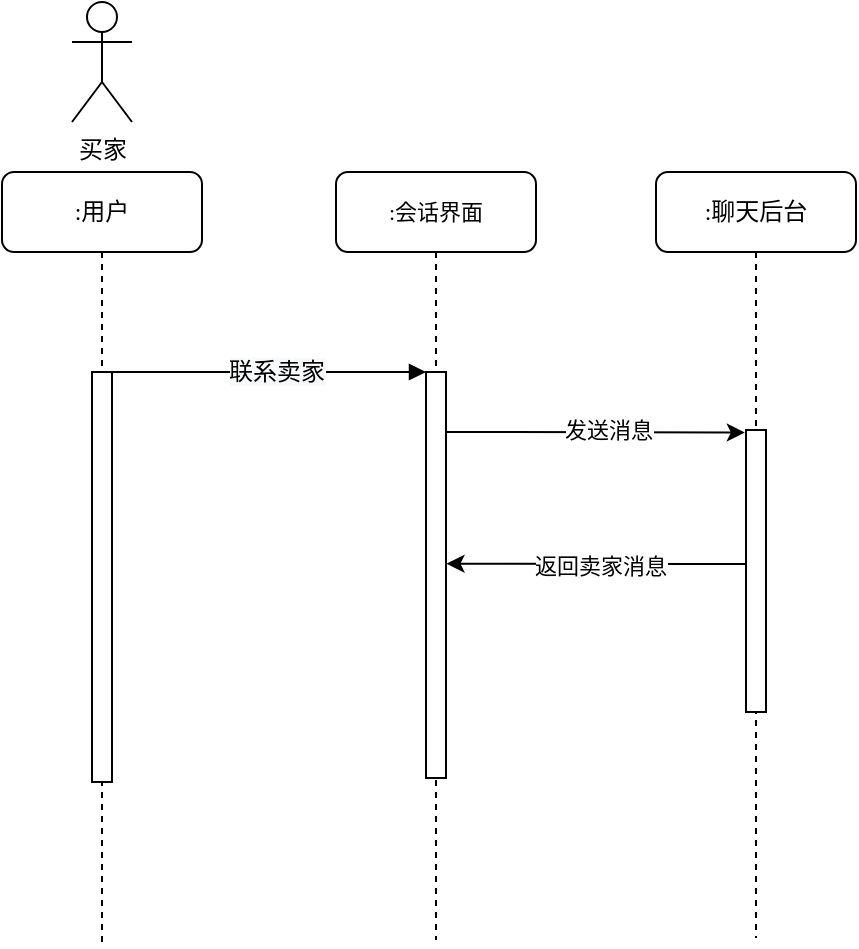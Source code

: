<mxfile version="17.4.5" type="github">
  <diagram id="tk6rihhnIVDETbvAgUTu" name="第 1 页">
    <mxGraphModel dx="863" dy="464" grid="0" gridSize="10" guides="1" tooltips="1" connect="1" arrows="1" fold="1" page="1" pageScale="1" pageWidth="1169" pageHeight="827" math="0" shadow="0">
      <root>
        <mxCell id="0" />
        <mxCell id="1" parent="0" />
        <mxCell id="GFKTN1XEtl8pyvi_96BX-1" value="&lt;font style=&quot;font-size: 11px ; line-height: 1.2&quot;&gt;:会话界面&lt;/font&gt;" style="shape=umlLifeline;perimeter=lifelinePerimeter;whiteSpace=wrap;html=1;container=1;collapsible=0;recursiveResize=0;outlineConnect=0;rounded=1;shadow=0;comic=0;labelBackgroundColor=none;strokeWidth=1;fontFamily=Verdana;fontSize=12;align=center;" vertex="1" parent="1">
          <mxGeometry x="344" y="207" width="100" height="384" as="geometry" />
        </mxCell>
        <mxCell id="GFKTN1XEtl8pyvi_96BX-2" value="" style="html=1;points=[];perimeter=orthogonalPerimeter;rounded=0;shadow=0;comic=0;labelBackgroundColor=none;strokeWidth=1;fontFamily=Verdana;fontSize=12;align=center;" vertex="1" parent="GFKTN1XEtl8pyvi_96BX-1">
          <mxGeometry x="45" y="100" width="10" height="203" as="geometry" />
        </mxCell>
        <mxCell id="GFKTN1XEtl8pyvi_96BX-3" value=":聊天后台" style="shape=umlLifeline;perimeter=lifelinePerimeter;whiteSpace=wrap;html=1;container=1;collapsible=0;recursiveResize=0;outlineConnect=0;rounded=1;shadow=0;comic=0;labelBackgroundColor=none;strokeWidth=1;fontFamily=Verdana;fontSize=12;align=center;" vertex="1" parent="1">
          <mxGeometry x="504" y="207" width="100" height="383" as="geometry" />
        </mxCell>
        <mxCell id="GFKTN1XEtl8pyvi_96BX-4" value="" style="html=1;points=[];perimeter=orthogonalPerimeter;rounded=0;shadow=0;comic=0;labelBackgroundColor=none;strokeWidth=1;fontFamily=Verdana;fontSize=12;align=center;" vertex="1" parent="GFKTN1XEtl8pyvi_96BX-3">
          <mxGeometry x="45" y="129" width="10" height="141" as="geometry" />
        </mxCell>
        <mxCell id="GFKTN1XEtl8pyvi_96BX-7" value=":用户" style="shape=umlLifeline;perimeter=lifelinePerimeter;whiteSpace=wrap;html=1;container=1;collapsible=0;recursiveResize=0;outlineConnect=0;rounded=1;shadow=0;comic=0;labelBackgroundColor=none;strokeWidth=1;fontFamily=Verdana;fontSize=12;align=center;" vertex="1" parent="1">
          <mxGeometry x="177" y="207" width="100" height="387" as="geometry" />
        </mxCell>
        <mxCell id="GFKTN1XEtl8pyvi_96BX-8" value="" style="html=1;points=[];perimeter=orthogonalPerimeter;rounded=0;shadow=0;comic=0;labelBackgroundColor=none;strokeWidth=1;fontFamily=Verdana;fontSize=12;align=center;" vertex="1" parent="GFKTN1XEtl8pyvi_96BX-7">
          <mxGeometry x="45" y="100" width="10" height="205" as="geometry" />
        </mxCell>
        <mxCell id="GFKTN1XEtl8pyvi_96BX-9" value="" style="html=1;verticalAlign=bottom;endArrow=block;entryX=0;entryY=0;labelBackgroundColor=none;fontFamily=Verdana;fontSize=12;edgeStyle=elbowEdgeStyle;elbow=vertical;" edge="1" parent="1" source="GFKTN1XEtl8pyvi_96BX-8" target="GFKTN1XEtl8pyvi_96BX-2">
          <mxGeometry x="-0.031" y="-57" relative="1" as="geometry">
            <mxPoint x="324" y="317" as="sourcePoint" />
            <mxPoint as="offset" />
          </mxGeometry>
        </mxCell>
        <mxCell id="GFKTN1XEtl8pyvi_96BX-10" value="&lt;span style=&quot;font-family: &amp;#34;verdana&amp;#34; ; font-size: 12px ; background-color: rgb(248 , 249 , 250)&quot;&gt;联系卖家&lt;/span&gt;" style="edgeLabel;html=1;align=center;verticalAlign=middle;resizable=0;points=[];" vertex="1" connectable="0" parent="GFKTN1XEtl8pyvi_96BX-9">
          <mxGeometry x="-0.185" y="-2" relative="1" as="geometry">
            <mxPoint x="18" y="-2" as="offset" />
          </mxGeometry>
        </mxCell>
        <mxCell id="GFKTN1XEtl8pyvi_96BX-12" style="edgeStyle=orthogonalEdgeStyle;rounded=0;orthogonalLoop=1;jettySize=auto;html=1;entryX=-0.059;entryY=0.009;entryDx=0;entryDy=0;entryPerimeter=0;" edge="1" parent="1" source="GFKTN1XEtl8pyvi_96BX-2" target="GFKTN1XEtl8pyvi_96BX-4">
          <mxGeometry relative="1" as="geometry">
            <Array as="points">
              <mxPoint x="432" y="337" />
              <mxPoint x="432" y="337" />
            </Array>
          </mxGeometry>
        </mxCell>
        <mxCell id="GFKTN1XEtl8pyvi_96BX-13" value="发送消息" style="edgeLabel;html=1;align=center;verticalAlign=middle;resizable=0;points=[];" vertex="1" connectable="0" parent="GFKTN1XEtl8pyvi_96BX-12">
          <mxGeometry x="0.077" y="1" relative="1" as="geometry">
            <mxPoint as="offset" />
          </mxGeometry>
        </mxCell>
        <mxCell id="GFKTN1XEtl8pyvi_96BX-16" value="买家" style="shape=umlActor;verticalLabelPosition=bottom;verticalAlign=top;html=1;outlineConnect=0;" vertex="1" parent="1">
          <mxGeometry x="212" y="122" width="30" height="60" as="geometry" />
        </mxCell>
        <mxCell id="GFKTN1XEtl8pyvi_96BX-19" style="edgeStyle=orthogonalEdgeStyle;rounded=0;orthogonalLoop=1;jettySize=auto;html=1;entryX=1.027;entryY=0.472;entryDx=0;entryDy=0;entryPerimeter=0;" edge="1" parent="1" source="GFKTN1XEtl8pyvi_96BX-4" target="GFKTN1XEtl8pyvi_96BX-2">
          <mxGeometry relative="1" as="geometry">
            <Array as="points">
              <mxPoint x="526" y="403" />
              <mxPoint x="526" y="403" />
            </Array>
          </mxGeometry>
        </mxCell>
        <mxCell id="GFKTN1XEtl8pyvi_96BX-20" value="返回卖家消息" style="edgeLabel;html=1;align=center;verticalAlign=middle;resizable=0;points=[];" vertex="1" connectable="0" parent="GFKTN1XEtl8pyvi_96BX-19">
          <mxGeometry x="0.194" relative="1" as="geometry">
            <mxPoint x="16" y="1" as="offset" />
          </mxGeometry>
        </mxCell>
      </root>
    </mxGraphModel>
  </diagram>
</mxfile>
